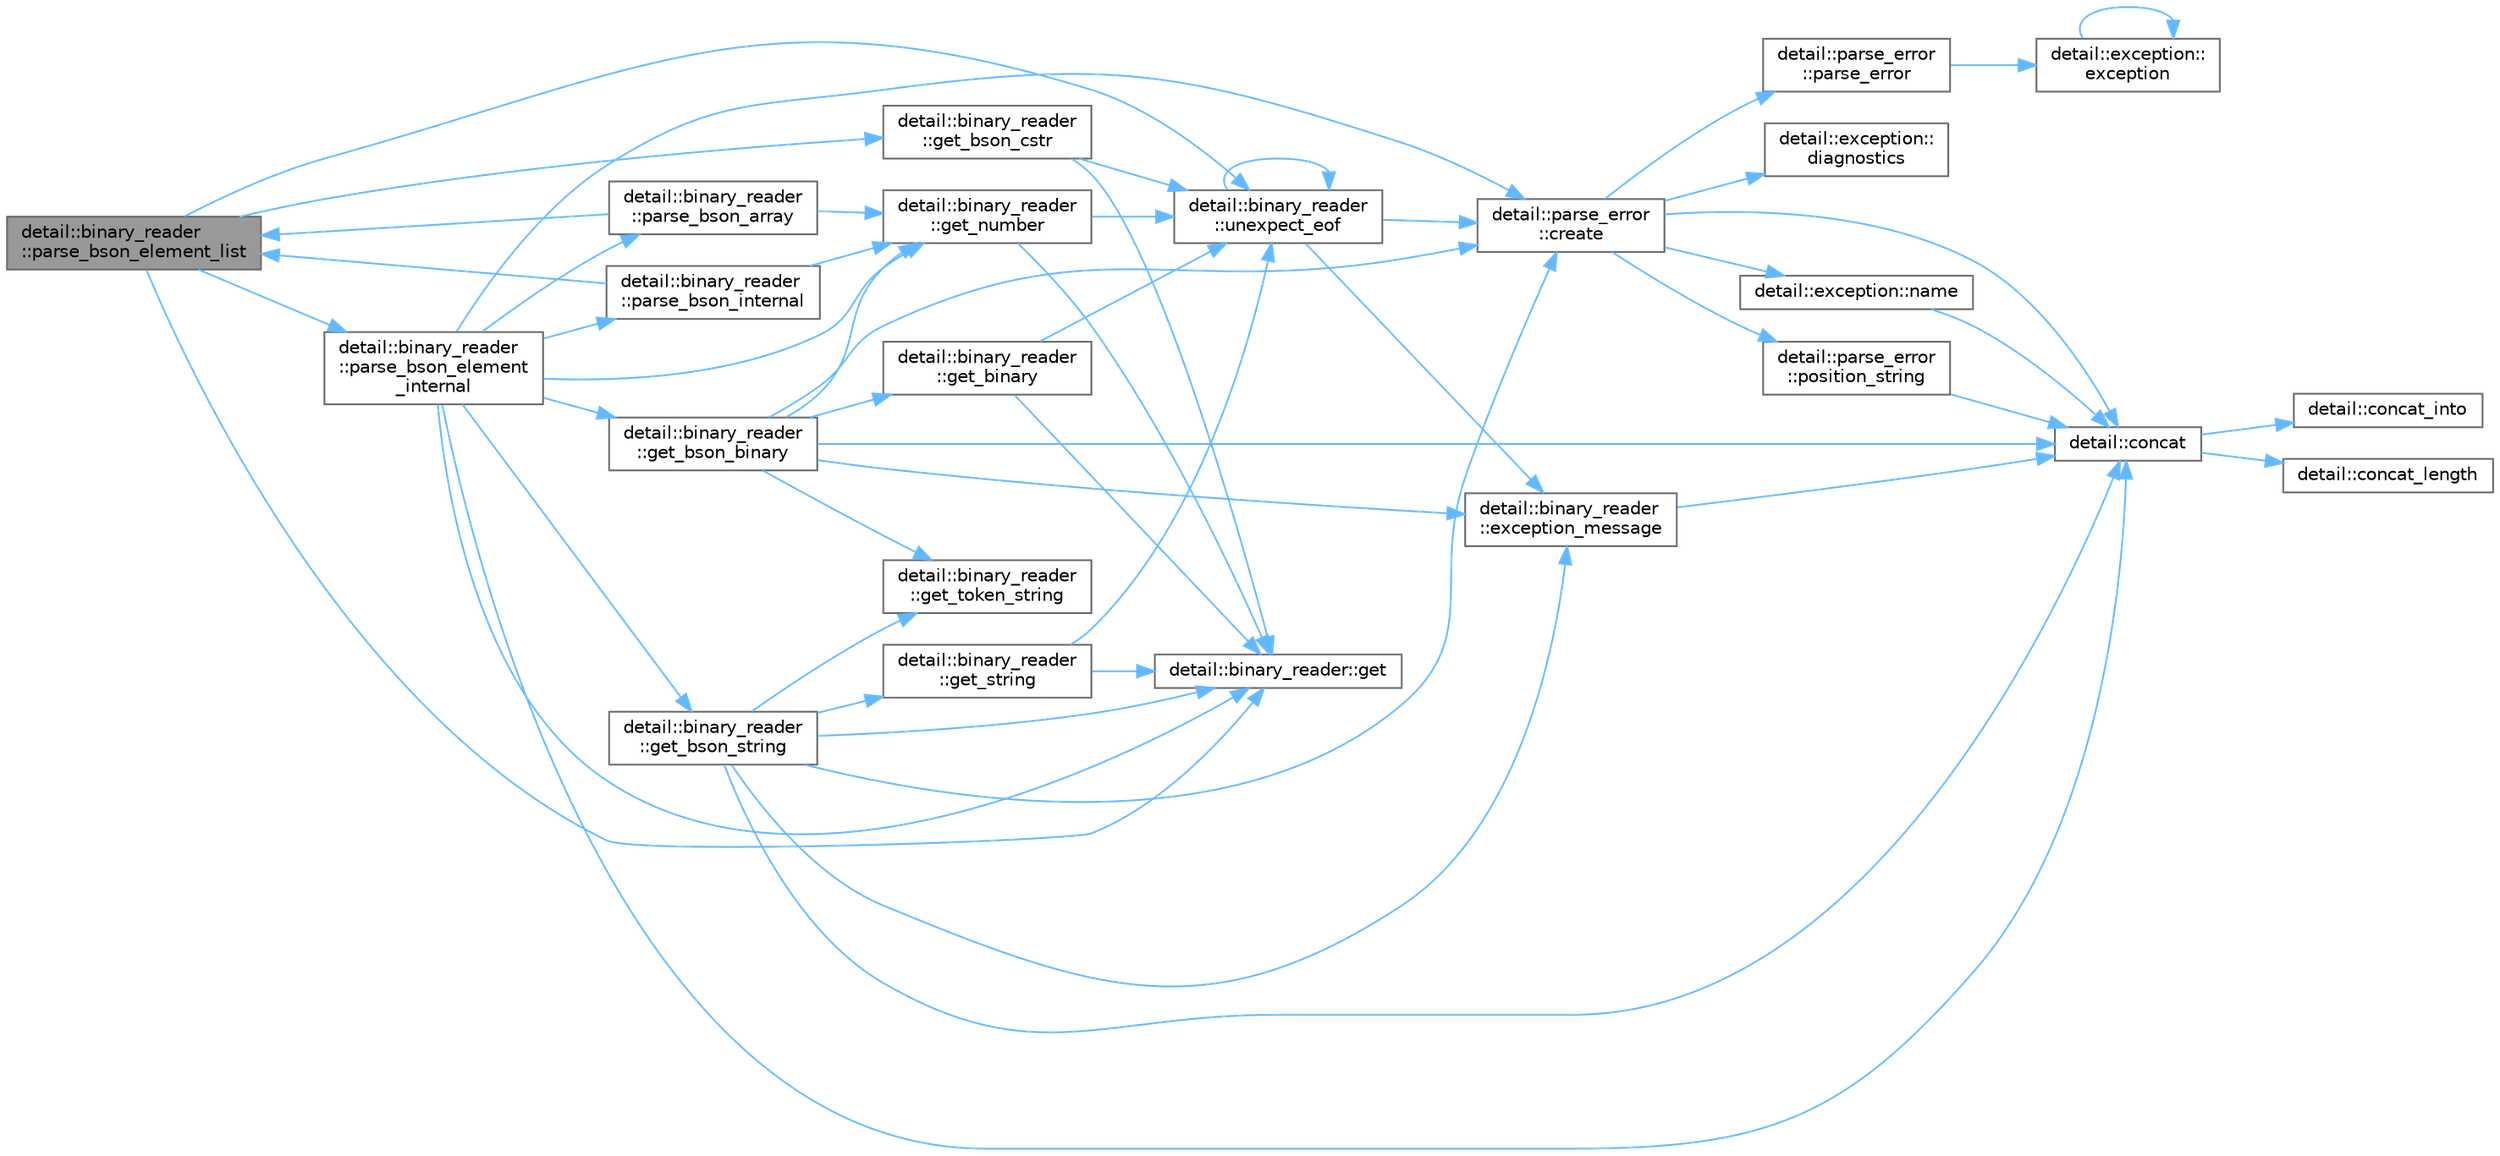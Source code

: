 digraph "detail::binary_reader::parse_bson_element_list"
{
 // LATEX_PDF_SIZE
  bgcolor="transparent";
  edge [fontname=Helvetica,fontsize=10,labelfontname=Helvetica,labelfontsize=10];
  node [fontname=Helvetica,fontsize=10,shape=box,height=0.2,width=0.4];
  rankdir="LR";
  Node1 [id="Node000001",label="detail::binary_reader\l::parse_bson_element_list",height=0.2,width=0.4,color="gray40", fillcolor="grey60", style="filled", fontcolor="black",tooltip="Read a BSON element list (as specified in the BSON-spec)"];
  Node1 -> Node2 [id="edge1_Node000001_Node000002",color="steelblue1",style="solid",tooltip=" "];
  Node2 [id="Node000002",label="detail::binary_reader::get",height=0.2,width=0.4,color="grey40", fillcolor="white", style="filled",URL="$classdetail_1_1binary__reader.html#a9aeb80d0dd19032e1b2128b3f093a794",tooltip="get next character from the input"];
  Node1 -> Node3 [id="edge2_Node000001_Node000003",color="steelblue1",style="solid",tooltip=" "];
  Node3 [id="Node000003",label="detail::binary_reader\l::get_bson_cstr",height=0.2,width=0.4,color="grey40", fillcolor="white", style="filled",URL="$classdetail_1_1binary__reader.html#a899a51f4cd0ad49a8989de586f9dd7a2",tooltip="Parses a C-style string from the BSON input."];
  Node3 -> Node2 [id="edge3_Node000003_Node000002",color="steelblue1",style="solid",tooltip=" "];
  Node3 -> Node4 [id="edge4_Node000003_Node000004",color="steelblue1",style="solid",tooltip=" "];
  Node4 [id="Node000004",label="detail::binary_reader\l::unexpect_eof",height=0.2,width=0.4,color="grey40", fillcolor="white", style="filled",URL="$classdetail_1_1binary__reader.html#a86d19cc231aae395395030fd8ae19fd5",tooltip=" "];
  Node4 -> Node5 [id="edge5_Node000004_Node000005",color="steelblue1",style="solid",tooltip=" "];
  Node5 [id="Node000005",label="detail::parse_error\l::create",height=0.2,width=0.4,color="grey40", fillcolor="white", style="filled",URL="$classdetail_1_1parse__error.html#a07046ea9f33d28f120af188ed674d6df",tooltip="create a parse error exception"];
  Node5 -> Node6 [id="edge6_Node000005_Node000006",color="steelblue1",style="solid",tooltip=" "];
  Node6 [id="Node000006",label="detail::concat",height=0.2,width=0.4,color="grey40", fillcolor="white", style="filled",URL="$namespacedetail.html#a266fb3d4bf633ad6c506434cc91164da",tooltip=" "];
  Node6 -> Node7 [id="edge7_Node000006_Node000007",color="steelblue1",style="solid",tooltip=" "];
  Node7 [id="Node000007",label="detail::concat_into",height=0.2,width=0.4,color="grey40", fillcolor="white", style="filled",URL="$namespacedetail.html#a89f967b745cf8df11ba9d59f93d97753",tooltip=" "];
  Node6 -> Node8 [id="edge8_Node000006_Node000008",color="steelblue1",style="solid",tooltip=" "];
  Node8 [id="Node000008",label="detail::concat_length",height=0.2,width=0.4,color="grey40", fillcolor="white", style="filled",URL="$namespacedetail.html#ac185140ed8c8fcc07a302a890b714b0d",tooltip=" "];
  Node5 -> Node9 [id="edge9_Node000005_Node000009",color="steelblue1",style="solid",tooltip=" "];
  Node9 [id="Node000009",label="detail::exception::\ldiagnostics",height=0.2,width=0.4,color="grey40", fillcolor="white", style="filled",URL="$classdetail_1_1exception.html#a6b4a786b5c1c25dd3edaceb1bf2d5120",tooltip=" "];
  Node5 -> Node10 [id="edge10_Node000005_Node000010",color="steelblue1",style="solid",tooltip=" "];
  Node10 [id="Node000010",label="detail::exception::name",height=0.2,width=0.4,color="grey40", fillcolor="white", style="filled",URL="$classdetail_1_1exception.html#a8f1eb56b9964c8dd84d89d0da98d883b",tooltip=" "];
  Node10 -> Node6 [id="edge11_Node000010_Node000006",color="steelblue1",style="solid",tooltip=" "];
  Node5 -> Node11 [id="edge12_Node000005_Node000011",color="steelblue1",style="solid",tooltip=" "];
  Node11 [id="Node000011",label="detail::parse_error\l::parse_error",height=0.2,width=0.4,color="grey40", fillcolor="white", style="filled",URL="$classdetail_1_1parse__error.html#a7703a00cc97c4590e56254b62b479ff5",tooltip=" "];
  Node11 -> Node12 [id="edge13_Node000011_Node000012",color="steelblue1",style="solid",tooltip=" "];
  Node12 [id="Node000012",label="detail::exception::\lexception",height=0.2,width=0.4,color="grey40", fillcolor="white", style="filled",URL="$classdetail_1_1exception.html#a528d6bc77e88490bbb84cde2222b7ff0",tooltip=" "];
  Node12 -> Node12 [id="edge14_Node000012_Node000012",color="steelblue1",style="solid",tooltip=" "];
  Node5 -> Node13 [id="edge15_Node000005_Node000013",color="steelblue1",style="solid",tooltip=" "];
  Node13 [id="Node000013",label="detail::parse_error\l::position_string",height=0.2,width=0.4,color="grey40", fillcolor="white", style="filled",URL="$classdetail_1_1parse__error.html#a19cdccb06cba79d7b4efc51f501ced8b",tooltip=" "];
  Node13 -> Node6 [id="edge16_Node000013_Node000006",color="steelblue1",style="solid",tooltip=" "];
  Node4 -> Node14 [id="edge17_Node000004_Node000014",color="steelblue1",style="solid",tooltip=" "];
  Node14 [id="Node000014",label="detail::binary_reader\l::exception_message",height=0.2,width=0.4,color="grey40", fillcolor="white", style="filled",URL="$classdetail_1_1binary__reader.html#a39c740811882a0023f6386858a5d5270",tooltip=" "];
  Node14 -> Node6 [id="edge18_Node000014_Node000006",color="steelblue1",style="solid",tooltip=" "];
  Node4 -> Node4 [id="edge19_Node000004_Node000004",color="steelblue1",style="solid",tooltip=" "];
  Node1 -> Node15 [id="edge20_Node000001_Node000015",color="steelblue1",style="solid",tooltip=" "];
  Node15 [id="Node000015",label="detail::binary_reader\l::parse_bson_element\l_internal",height=0.2,width=0.4,color="grey40", fillcolor="white", style="filled",URL="$classdetail_1_1binary__reader.html#a510e89bbd4e8940bc726f5840c318221",tooltip="Read a BSON document element of the given element_type."];
  Node15 -> Node6 [id="edge21_Node000015_Node000006",color="steelblue1",style="solid",tooltip=" "];
  Node15 -> Node5 [id="edge22_Node000015_Node000005",color="steelblue1",style="solid",tooltip=" "];
  Node15 -> Node2 [id="edge23_Node000015_Node000002",color="steelblue1",style="solid",tooltip=" "];
  Node15 -> Node16 [id="edge24_Node000015_Node000016",color="steelblue1",style="solid",tooltip=" "];
  Node16 [id="Node000016",label="detail::binary_reader\l::get_bson_binary",height=0.2,width=0.4,color="grey40", fillcolor="white", style="filled",URL="$classdetail_1_1binary__reader.html#afd4a59072e687d5d07f53d7320a4ac4d",tooltip="Parses a byte array input of length len from the BSON input."];
  Node16 -> Node6 [id="edge25_Node000016_Node000006",color="steelblue1",style="solid",tooltip=" "];
  Node16 -> Node5 [id="edge26_Node000016_Node000005",color="steelblue1",style="solid",tooltip=" "];
  Node16 -> Node14 [id="edge27_Node000016_Node000014",color="steelblue1",style="solid",tooltip=" "];
  Node16 -> Node17 [id="edge28_Node000016_Node000017",color="steelblue1",style="solid",tooltip=" "];
  Node17 [id="Node000017",label="detail::binary_reader\l::get_binary",height=0.2,width=0.4,color="grey40", fillcolor="white", style="filled",URL="$classdetail_1_1binary__reader.html#a3ec63657f0ece66358be99ee7ec46c1f",tooltip="create a byte array by reading bytes from the input"];
  Node17 -> Node2 [id="edge29_Node000017_Node000002",color="steelblue1",style="solid",tooltip=" "];
  Node17 -> Node4 [id="edge30_Node000017_Node000004",color="steelblue1",style="solid",tooltip=" "];
  Node16 -> Node18 [id="edge31_Node000016_Node000018",color="steelblue1",style="solid",tooltip=" "];
  Node18 [id="Node000018",label="detail::binary_reader\l::get_number",height=0.2,width=0.4,color="grey40", fillcolor="white", style="filled",URL="$classdetail_1_1binary__reader.html#a809c1fd4598b7d4cecaf93aaf1547205",tooltip=" "];
  Node18 -> Node2 [id="edge32_Node000018_Node000002",color="steelblue1",style="solid",tooltip=" "];
  Node18 -> Node4 [id="edge33_Node000018_Node000004",color="steelblue1",style="solid",tooltip=" "];
  Node16 -> Node19 [id="edge34_Node000016_Node000019",color="steelblue1",style="solid",tooltip=" "];
  Node19 [id="Node000019",label="detail::binary_reader\l::get_token_string",height=0.2,width=0.4,color="grey40", fillcolor="white", style="filled",URL="$classdetail_1_1binary__reader.html#a2ef89c65a295e23efa6d7363fafc84cc",tooltip=" "];
  Node15 -> Node20 [id="edge35_Node000015_Node000020",color="steelblue1",style="solid",tooltip=" "];
  Node20 [id="Node000020",label="detail::binary_reader\l::get_bson_string",height=0.2,width=0.4,color="grey40", fillcolor="white", style="filled",URL="$classdetail_1_1binary__reader.html#ad8eda2acffbc76cb622e6f52a13bebea",tooltip="Parses a zero-terminated string of length len from the BSON input."];
  Node20 -> Node6 [id="edge36_Node000020_Node000006",color="steelblue1",style="solid",tooltip=" "];
  Node20 -> Node5 [id="edge37_Node000020_Node000005",color="steelblue1",style="solid",tooltip=" "];
  Node20 -> Node14 [id="edge38_Node000020_Node000014",color="steelblue1",style="solid",tooltip=" "];
  Node20 -> Node2 [id="edge39_Node000020_Node000002",color="steelblue1",style="solid",tooltip=" "];
  Node20 -> Node21 [id="edge40_Node000020_Node000021",color="steelblue1",style="solid",tooltip=" "];
  Node21 [id="Node000021",label="detail::binary_reader\l::get_string",height=0.2,width=0.4,color="grey40", fillcolor="white", style="filled",URL="$classdetail_1_1binary__reader.html#a0378b0788080dd6ba0eaaaa7aab855bf",tooltip="create a string by reading characters from the input"];
  Node21 -> Node2 [id="edge41_Node000021_Node000002",color="steelblue1",style="solid",tooltip=" "];
  Node21 -> Node4 [id="edge42_Node000021_Node000004",color="steelblue1",style="solid",tooltip=" "];
  Node20 -> Node19 [id="edge43_Node000020_Node000019",color="steelblue1",style="solid",tooltip=" "];
  Node15 -> Node18 [id="edge44_Node000015_Node000018",color="steelblue1",style="solid",tooltip=" "];
  Node15 -> Node22 [id="edge45_Node000015_Node000022",color="steelblue1",style="solid",tooltip=" "];
  Node22 [id="Node000022",label="detail::binary_reader\l::parse_bson_array",height=0.2,width=0.4,color="grey40", fillcolor="white", style="filled",URL="$classdetail_1_1binary__reader.html#a0c82ebf5d8e4007304e5d4a2158d47c8",tooltip="Reads an array from the BSON input and passes it to the SAX-parser."];
  Node22 -> Node18 [id="edge46_Node000022_Node000018",color="steelblue1",style="solid",tooltip=" "];
  Node22 -> Node1 [id="edge47_Node000022_Node000001",color="steelblue1",style="solid",tooltip=" "];
  Node15 -> Node23 [id="edge48_Node000015_Node000023",color="steelblue1",style="solid",tooltip=" "];
  Node23 [id="Node000023",label="detail::binary_reader\l::parse_bson_internal",height=0.2,width=0.4,color="grey40", fillcolor="white", style="filled",URL="$classdetail_1_1binary__reader.html#a66514e22cb51ce5030b77376c1f701ec",tooltip="Reads in a BSON-object and passes it to the SAX-parser."];
  Node23 -> Node18 [id="edge49_Node000023_Node000018",color="steelblue1",style="solid",tooltip=" "];
  Node23 -> Node1 [id="edge50_Node000023_Node000001",color="steelblue1",style="solid",tooltip=" "];
  Node1 -> Node4 [id="edge51_Node000001_Node000004",color="steelblue1",style="solid",tooltip=" "];
}
